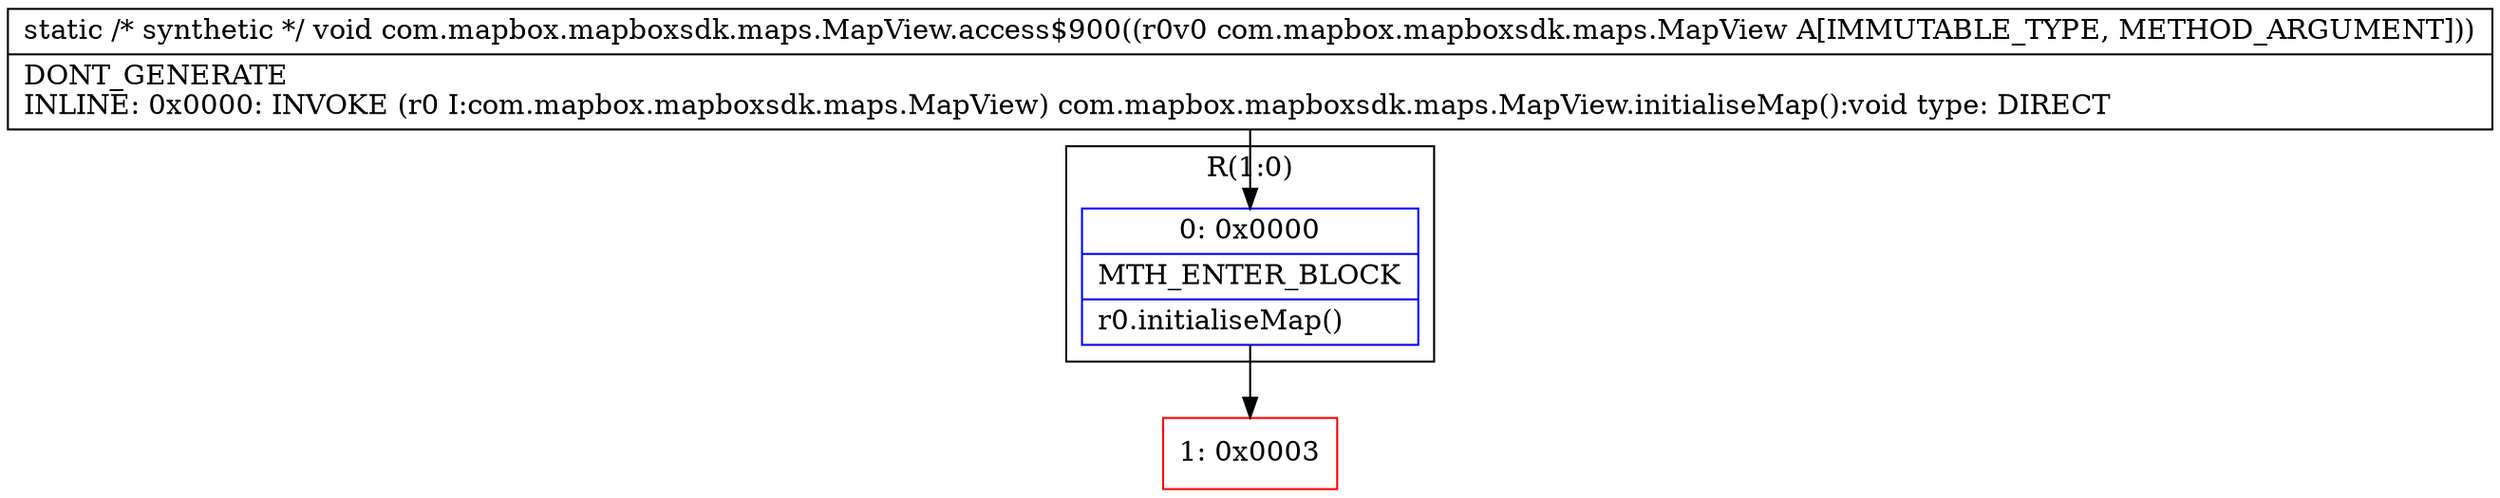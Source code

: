 digraph "CFG forcom.mapbox.mapboxsdk.maps.MapView.access$900(Lcom\/mapbox\/mapboxsdk\/maps\/MapView;)V" {
subgraph cluster_Region_779919280 {
label = "R(1:0)";
node [shape=record,color=blue];
Node_0 [shape=record,label="{0\:\ 0x0000|MTH_ENTER_BLOCK\l|r0.initialiseMap()\l}"];
}
Node_1 [shape=record,color=red,label="{1\:\ 0x0003}"];
MethodNode[shape=record,label="{static \/* synthetic *\/ void com.mapbox.mapboxsdk.maps.MapView.access$900((r0v0 com.mapbox.mapboxsdk.maps.MapView A[IMMUTABLE_TYPE, METHOD_ARGUMENT]))  | DONT_GENERATE\lINLINE: 0x0000: INVOKE  (r0 I:com.mapbox.mapboxsdk.maps.MapView) com.mapbox.mapboxsdk.maps.MapView.initialiseMap():void type: DIRECT\l}"];
MethodNode -> Node_0;
Node_0 -> Node_1;
}

